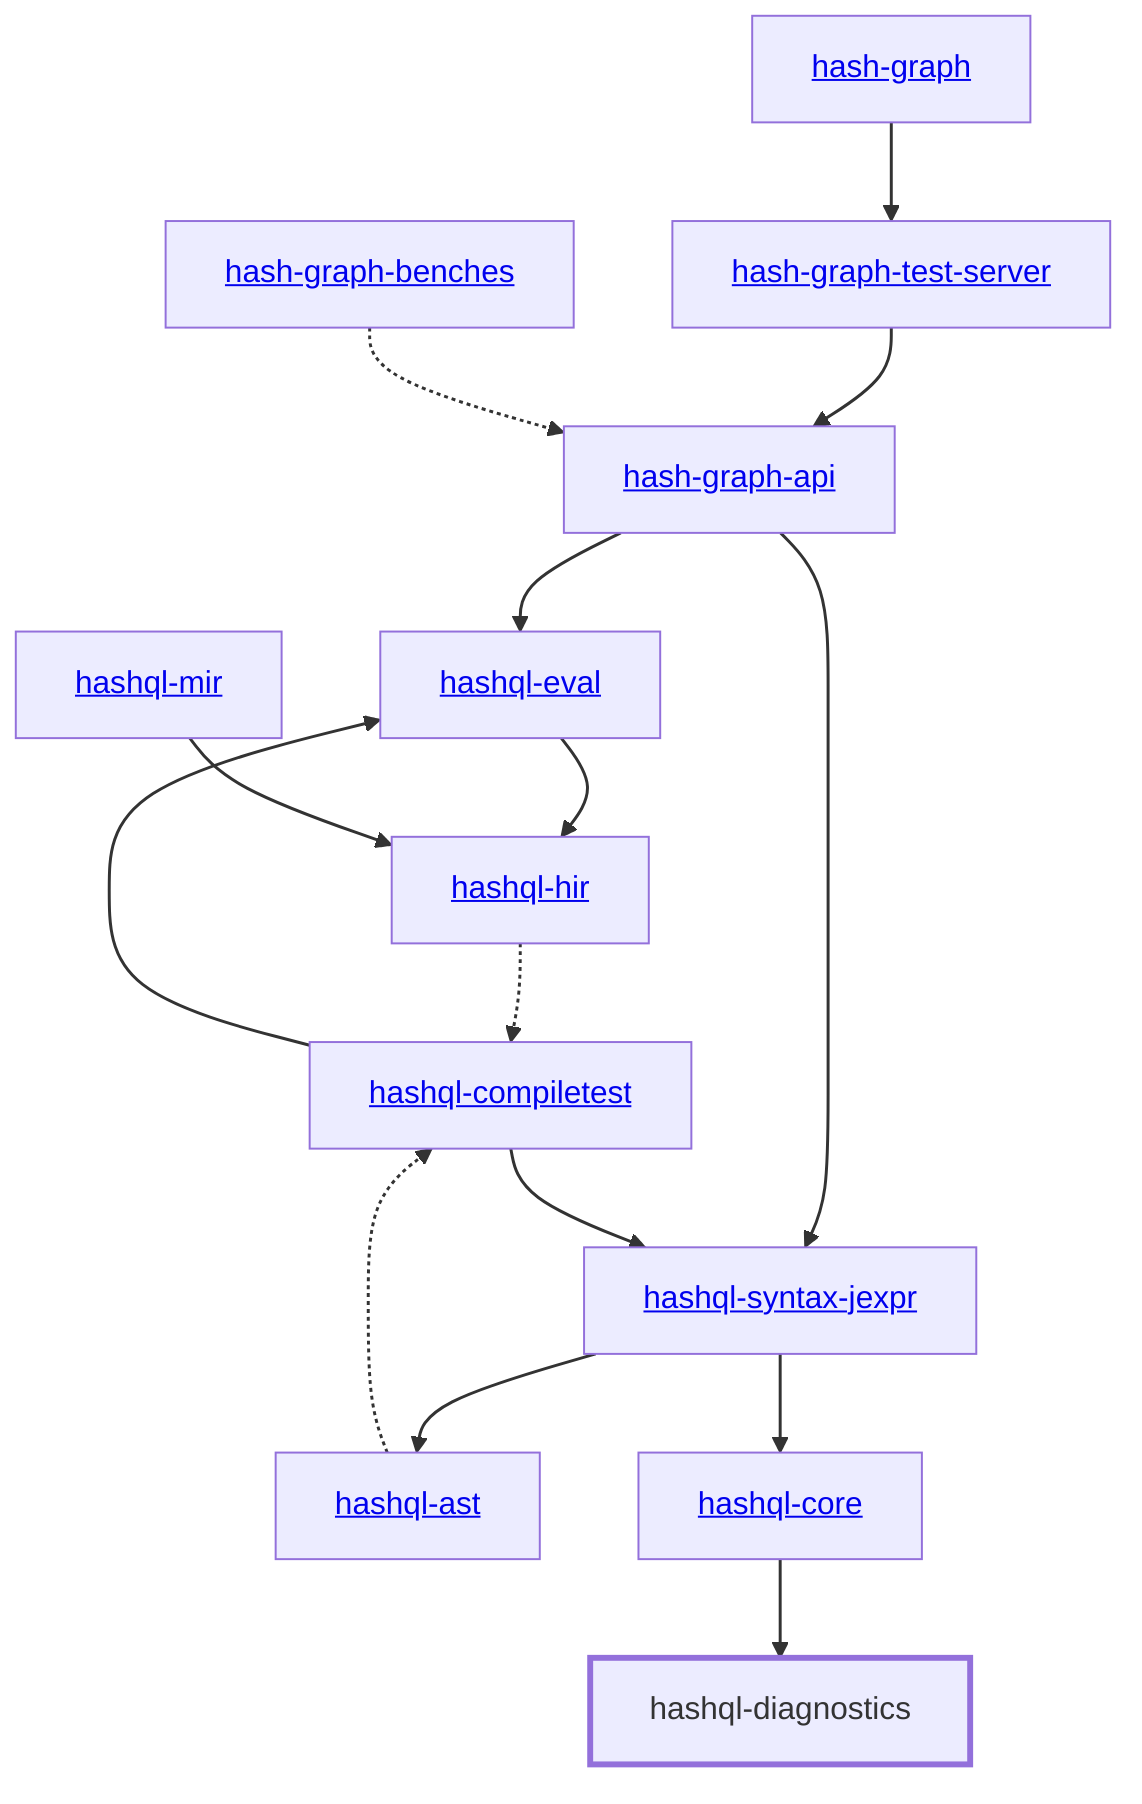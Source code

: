 graph TD
    linkStyle default stroke-width:1.5px
    classDef default stroke-width:1px
    classDef root stroke-width:3px
    classDef dev stroke-width:1px
    classDef build stroke-width:1px
    %% Legend
    %% --> : Normal dependency
    %% -.-> : Dev dependency
    %% ---> : Build dependency
    0[<a href="../hash_graph/index.html">hash-graph</a>]
    1[<a href="../hash_graph_api/index.html">hash-graph-api</a>]
    2[<a href="../hash_graph_test_server/index.html">hash-graph-test-server</a>]
    3[<a href="../hashql_ast/index.html">hashql-ast</a>]
    4[<a href="../hashql_compiletest/index.html">hashql-compiletest</a>]
    5[<a href="../hashql_core/index.html">hashql-core</a>]
    6[hashql-diagnostics]
    class 6 root
    7[<a href="../hashql_eval/index.html">hashql-eval</a>]
    8[<a href="../hashql_hir/index.html">hashql-hir</a>]
    9[<a href="../hashql_mir/index.html">hashql-mir</a>]
    10[<a href="../hashql_syntax_jexpr/index.html">hashql-syntax-jexpr</a>]
    11[<a href="../hash_graph_benches/index.html">hash-graph-benches</a>]
    0 --> 2
    1 --> 7
    1 --> 10
    2 --> 1
    3 -.-> 4
    4 --> 7
    4 --> 10
    5 --> 6
    7 --> 8
    8 -.-> 4
    9 --> 8
    10 --> 3
    10 --> 5
    11 -.-> 1